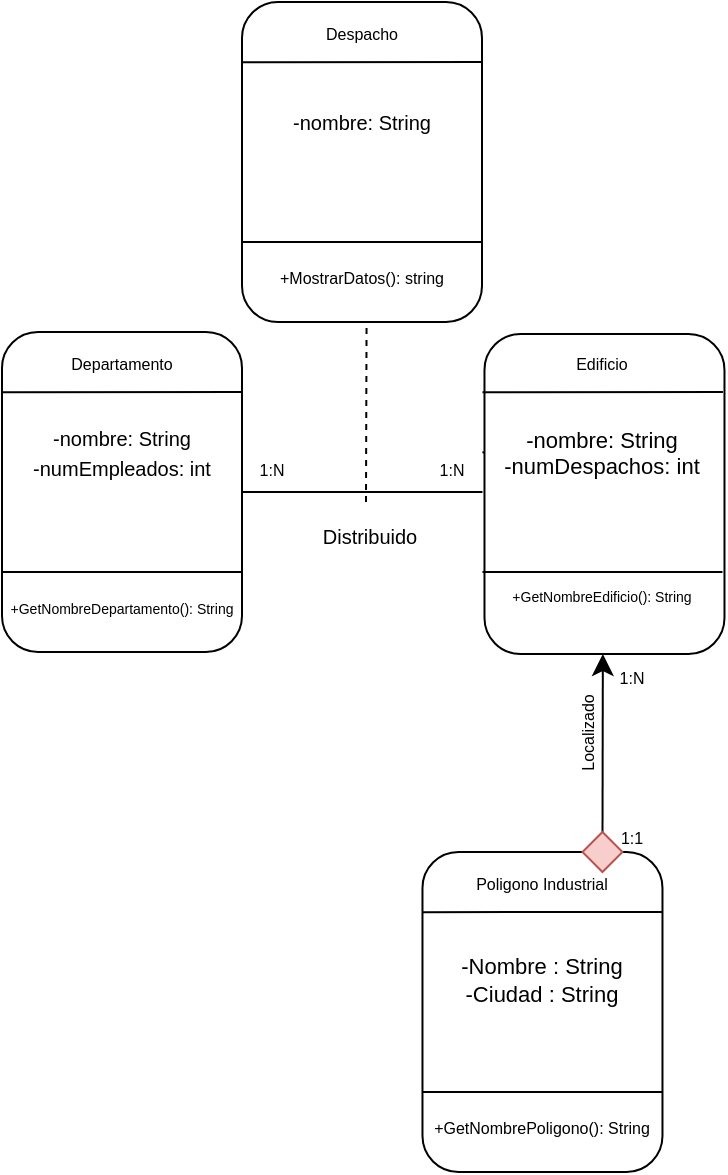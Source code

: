 <mxfile version="24.0.8" type="device">
  <diagram name="Página-1" id="XXfHnzxDMmXs4ql_Bb09">
    <mxGraphModel dx="1275" dy="720" grid="1" gridSize="10" guides="1" tooltips="1" connect="1" arrows="1" fold="1" page="1" pageScale="1" pageWidth="827" pageHeight="1169" math="0" shadow="0">
      <root>
        <mxCell id="0" />
        <mxCell id="1" parent="0" />
        <mxCell id="4G8PM3yjLBQe5VdLkAt0-1" value="" style="group" vertex="1" connectable="0" parent="1">
          <mxGeometry x="470.24" y="425" width="130" height="160" as="geometry" />
        </mxCell>
        <mxCell id="4G8PM3yjLBQe5VdLkAt0-2" value="" style="rounded=1;whiteSpace=wrap;html=1;" vertex="1" parent="4G8PM3yjLBQe5VdLkAt0-1">
          <mxGeometry width="120" height="160" as="geometry" />
        </mxCell>
        <mxCell id="4G8PM3yjLBQe5VdLkAt0-3" value="" style="endArrow=none;html=1;rounded=0;" edge="1" parent="4G8PM3yjLBQe5VdLkAt0-1" target="4G8PM3yjLBQe5VdLkAt0-2">
          <mxGeometry width="50" height="50" relative="1" as="geometry">
            <mxPoint y="60" as="sourcePoint" />
            <mxPoint x="50" y="10" as="targetPoint" />
          </mxGeometry>
        </mxCell>
        <mxCell id="4G8PM3yjLBQe5VdLkAt0-4" value="" style="endArrow=none;html=1;rounded=0;entryX=1.002;entryY=0.312;entryDx=0;entryDy=0;entryPerimeter=0;" edge="1" parent="4G8PM3yjLBQe5VdLkAt0-1">
          <mxGeometry width="50" height="50" relative="1" as="geometry">
            <mxPoint y="30.08" as="sourcePoint" />
            <mxPoint x="120.24" y="30.0" as="targetPoint" />
          </mxGeometry>
        </mxCell>
        <mxCell id="4G8PM3yjLBQe5VdLkAt0-5" value="" style="endArrow=none;html=1;rounded=0;entryX=1.002;entryY=0.312;entryDx=0;entryDy=0;entryPerimeter=0;" edge="1" parent="4G8PM3yjLBQe5VdLkAt0-1">
          <mxGeometry width="50" height="50" relative="1" as="geometry">
            <mxPoint y="120" as="sourcePoint" />
            <mxPoint x="120" y="120" as="targetPoint" />
          </mxGeometry>
        </mxCell>
        <mxCell id="4G8PM3yjLBQe5VdLkAt0-6" value="&lt;span style=&quot;font-size: 8px;&quot;&gt;Poligono Industrial&lt;/span&gt;" style="text;html=1;align=center;verticalAlign=middle;whiteSpace=wrap;rounded=0;" vertex="1" parent="4G8PM3yjLBQe5VdLkAt0-1">
          <mxGeometry width="120" height="30" as="geometry" />
        </mxCell>
        <mxCell id="4G8PM3yjLBQe5VdLkAt0-7" value="&lt;div style=&quot;font-size: 11px;&quot;&gt;-Nombre : String&lt;/div&gt;&lt;div style=&quot;font-size: 11px;&quot;&gt;-Ciudad : String&lt;/div&gt;" style="text;html=1;align=center;verticalAlign=middle;whiteSpace=wrap;rounded=0;" vertex="1" parent="4G8PM3yjLBQe5VdLkAt0-1">
          <mxGeometry y="44" width="120" height="40" as="geometry" />
        </mxCell>
        <mxCell id="4G8PM3yjLBQe5VdLkAt0-8" value="&lt;font style=&quot;font-size: 8px;&quot;&gt;+GetNombrePoligono(): String&lt;/font&gt;" style="text;html=1;align=center;verticalAlign=middle;whiteSpace=wrap;rounded=0;fontSize=16;" vertex="1" parent="4G8PM3yjLBQe5VdLkAt0-1">
          <mxGeometry y="120" width="120" height="30" as="geometry" />
        </mxCell>
        <mxCell id="4G8PM3yjLBQe5VdLkAt0-10" value="" style="group" vertex="1" connectable="0" parent="1">
          <mxGeometry x="260" y="165" width="120.24" height="160" as="geometry" />
        </mxCell>
        <mxCell id="4G8PM3yjLBQe5VdLkAt0-11" value="" style="rounded=1;whiteSpace=wrap;html=1;" vertex="1" parent="4G8PM3yjLBQe5VdLkAt0-10">
          <mxGeometry width="120" height="160" as="geometry" />
        </mxCell>
        <mxCell id="4G8PM3yjLBQe5VdLkAt0-12" value="" style="endArrow=none;html=1;rounded=0;" edge="1" parent="4G8PM3yjLBQe5VdLkAt0-10" target="4G8PM3yjLBQe5VdLkAt0-11">
          <mxGeometry width="50" height="50" relative="1" as="geometry">
            <mxPoint y="60" as="sourcePoint" />
            <mxPoint x="50" y="10" as="targetPoint" />
          </mxGeometry>
        </mxCell>
        <mxCell id="4G8PM3yjLBQe5VdLkAt0-13" value="" style="endArrow=none;html=1;rounded=0;entryX=1.002;entryY=0.312;entryDx=0;entryDy=0;entryPerimeter=0;" edge="1" parent="4G8PM3yjLBQe5VdLkAt0-10">
          <mxGeometry width="50" height="50" relative="1" as="geometry">
            <mxPoint y="30.08" as="sourcePoint" />
            <mxPoint x="120.24" y="30.0" as="targetPoint" />
          </mxGeometry>
        </mxCell>
        <mxCell id="4G8PM3yjLBQe5VdLkAt0-14" value="" style="endArrow=none;html=1;rounded=0;entryX=1.002;entryY=0.312;entryDx=0;entryDy=0;entryPerimeter=0;" edge="1" parent="4G8PM3yjLBQe5VdLkAt0-10">
          <mxGeometry width="50" height="50" relative="1" as="geometry">
            <mxPoint y="120" as="sourcePoint" />
            <mxPoint x="120" y="120" as="targetPoint" />
          </mxGeometry>
        </mxCell>
        <mxCell id="4G8PM3yjLBQe5VdLkAt0-15" value="&lt;font style=&quot;font-size: 8px;&quot;&gt;Departamento&lt;/font&gt;" style="text;html=1;align=center;verticalAlign=middle;whiteSpace=wrap;rounded=0;" vertex="1" parent="4G8PM3yjLBQe5VdLkAt0-10">
          <mxGeometry x="30" width="60" height="30" as="geometry" />
        </mxCell>
        <mxCell id="4G8PM3yjLBQe5VdLkAt0-16" value="&lt;font size=&quot;1&quot;&gt;-nombre: String&lt;/font&gt;&lt;div&gt;&lt;font size=&quot;1&quot;&gt;-numEmpleados: int&lt;/font&gt;&lt;/div&gt;" style="text;html=1;align=center;verticalAlign=middle;whiteSpace=wrap;rounded=0;" vertex="1" parent="4G8PM3yjLBQe5VdLkAt0-10">
          <mxGeometry y="40" width="120" height="40" as="geometry" />
        </mxCell>
        <mxCell id="4G8PM3yjLBQe5VdLkAt0-17" value="&lt;font style=&quot;font-size: 7px;&quot;&gt;+GetNombreDepartamento(): String&lt;/font&gt;" style="text;html=1;align=center;verticalAlign=middle;whiteSpace=wrap;rounded=0;fontSize=16;" vertex="1" parent="4G8PM3yjLBQe5VdLkAt0-10">
          <mxGeometry y="120" width="120" height="30" as="geometry" />
        </mxCell>
        <mxCell id="4G8PM3yjLBQe5VdLkAt0-18" value="&lt;font style=&quot;font-size: 8px;&quot;&gt;Localizado&lt;/font&gt;" style="text;html=1;align=center;verticalAlign=middle;whiteSpace=wrap;rounded=0;fontSize=16;rotation=-90;" vertex="1" parent="1">
          <mxGeometry x="520.24" y="355" width="60" height="20" as="geometry" />
        </mxCell>
        <mxCell id="4G8PM3yjLBQe5VdLkAt0-19" value="&lt;font style=&quot;font-size: 8px;&quot;&gt;1:1&lt;/font&gt;" style="text;html=1;align=center;verticalAlign=middle;whiteSpace=wrap;rounded=0;fontSize=16;" vertex="1" parent="1">
          <mxGeometry x="560.48" y="415" width="30" as="geometry" />
        </mxCell>
        <mxCell id="4G8PM3yjLBQe5VdLkAt0-20" value="&lt;font style=&quot;font-size: 8px;&quot;&gt;1:N&lt;/font&gt;" style="text;html=1;align=center;verticalAlign=middle;whiteSpace=wrap;rounded=0;fontSize=16;" vertex="1" parent="1">
          <mxGeometry x="560.48" y="335" width="30" as="geometry" />
        </mxCell>
        <mxCell id="4G8PM3yjLBQe5VdLkAt0-21" style="edgeStyle=none;curved=1;rounded=0;orthogonalLoop=1;jettySize=auto;html=1;entryX=0;entryY=0;entryDx=0;entryDy=0;fontSize=12;startSize=8;endSize=8;" edge="1" parent="1" source="4G8PM3yjLBQe5VdLkAt0-20" target="4G8PM3yjLBQe5VdLkAt0-20">
          <mxGeometry relative="1" as="geometry" />
        </mxCell>
        <mxCell id="4G8PM3yjLBQe5VdLkAt0-22" value="" style="endArrow=classic;html=1;rounded=0;fontSize=12;startSize=8;endSize=8;curved=1;exitX=0.75;exitY=0;exitDx=0;exitDy=0;endFill=1;" edge="1" parent="1" source="4G8PM3yjLBQe5VdLkAt0-6" target="4G8PM3yjLBQe5VdLkAt0-46">
          <mxGeometry width="50" height="50" relative="1" as="geometry">
            <mxPoint x="350.24" y="445" as="sourcePoint" />
            <mxPoint x="350.24" y="325" as="targetPoint" />
          </mxGeometry>
        </mxCell>
        <mxCell id="4G8PM3yjLBQe5VdLkAt0-23" value="" style="rhombus;whiteSpace=wrap;html=1;fillColor=#f8cecc;strokeColor=#b85450;" vertex="1" parent="1">
          <mxGeometry x="550.24" y="415" width="20" height="20" as="geometry" />
        </mxCell>
        <mxCell id="4G8PM3yjLBQe5VdLkAt0-33" value="&lt;span style=&quot;font-size: 10px;&quot;&gt;Distribuido&lt;/span&gt;" style="text;html=1;align=center;verticalAlign=middle;whiteSpace=wrap;rounded=0;fontSize=16;" vertex="1" parent="1">
          <mxGeometry x="414" y="250" width="60" height="30" as="geometry" />
        </mxCell>
        <mxCell id="4G8PM3yjLBQe5VdLkAt0-35" value="&lt;font style=&quot;font-size: 8px;&quot;&gt;1:N&lt;/font&gt;" style="text;html=1;align=center;verticalAlign=middle;whiteSpace=wrap;rounded=0;fontSize=16;" vertex="1" parent="1">
          <mxGeometry x="380.24" y="231" width="30" as="geometry" />
        </mxCell>
        <mxCell id="4G8PM3yjLBQe5VdLkAt0-36" value="&lt;font style=&quot;font-size: 8px;&quot;&gt;1:N&lt;/font&gt;" style="text;html=1;align=center;verticalAlign=middle;whiteSpace=wrap;rounded=0;fontSize=16;" vertex="1" parent="1">
          <mxGeometry x="470.24" y="231" width="30" as="geometry" />
        </mxCell>
        <mxCell id="4G8PM3yjLBQe5VdLkAt0-39" value="" style="endArrow=none;html=1;rounded=0;fontSize=12;startSize=8;endSize=8;curved=1;exitX=1;exitY=1;exitDx=0;exitDy=0;entryX=0;entryY=0.5;entryDx=0;entryDy=0;" edge="1" parent="1" source="4G8PM3yjLBQe5VdLkAt0-16">
          <mxGeometry width="50" height="50" relative="1" as="geometry">
            <mxPoint x="380.24" y="245" as="sourcePoint" />
            <mxPoint x="500.24" y="245" as="targetPoint" />
          </mxGeometry>
        </mxCell>
        <mxCell id="4G8PM3yjLBQe5VdLkAt0-40" value="" style="rounded=1;whiteSpace=wrap;html=1;" vertex="1" parent="1">
          <mxGeometry x="501.24" y="166" width="120" height="160" as="geometry" />
        </mxCell>
        <mxCell id="4G8PM3yjLBQe5VdLkAt0-41" value="" style="endArrow=none;html=1;rounded=0;" edge="1" parent="1" target="4G8PM3yjLBQe5VdLkAt0-40">
          <mxGeometry width="50" height="50" relative="1" as="geometry">
            <mxPoint x="500.24" y="225" as="sourcePoint" />
            <mxPoint x="550.24" y="175" as="targetPoint" />
          </mxGeometry>
        </mxCell>
        <mxCell id="4G8PM3yjLBQe5VdLkAt0-42" value="" style="endArrow=none;html=1;rounded=0;entryX=1.002;entryY=0.312;entryDx=0;entryDy=0;entryPerimeter=0;" edge="1" parent="1">
          <mxGeometry width="50" height="50" relative="1" as="geometry">
            <mxPoint x="500.24" y="195.08" as="sourcePoint" />
            <mxPoint x="620.48" y="195" as="targetPoint" />
          </mxGeometry>
        </mxCell>
        <mxCell id="4G8PM3yjLBQe5VdLkAt0-43" value="" style="endArrow=none;html=1;rounded=0;entryX=1.002;entryY=0.312;entryDx=0;entryDy=0;entryPerimeter=0;" edge="1" parent="1">
          <mxGeometry width="50" height="50" relative="1" as="geometry">
            <mxPoint x="500.24" y="285" as="sourcePoint" />
            <mxPoint x="620.24" y="285" as="targetPoint" />
          </mxGeometry>
        </mxCell>
        <mxCell id="4G8PM3yjLBQe5VdLkAt0-44" value="&lt;span style=&quot;font-size: 8px;&quot;&gt;Edificio&lt;/span&gt;" style="text;html=1;align=center;verticalAlign=middle;whiteSpace=wrap;rounded=0;" vertex="1" parent="1">
          <mxGeometry x="500.24" y="165" width="120" height="30" as="geometry" />
        </mxCell>
        <mxCell id="4G8PM3yjLBQe5VdLkAt0-45" value="&lt;font style=&quot;font-size: 11px;&quot;&gt;-nombre: String&lt;/font&gt;&lt;div style=&quot;font-size: 11px;&quot;&gt;&lt;font style=&quot;font-size: 11px;&quot;&gt;-numDespachos: int&lt;/font&gt;&lt;/div&gt;" style="text;html=1;align=center;verticalAlign=middle;whiteSpace=wrap;rounded=0;" vertex="1" parent="1">
          <mxGeometry x="500.48" y="195" width="120" height="60" as="geometry" />
        </mxCell>
        <mxCell id="4G8PM3yjLBQe5VdLkAt0-46" value="&lt;span style=&quot;font-size: 7px;&quot;&gt;+GetNombreEdificio(): String&lt;/span&gt;" style="text;html=1;align=center;verticalAlign=middle;whiteSpace=wrap;rounded=0;" vertex="1" parent="1">
          <mxGeometry x="500.48" y="266" width="120" height="60" as="geometry" />
        </mxCell>
        <mxCell id="4G8PM3yjLBQe5VdLkAt0-50" value="" style="group" vertex="1" connectable="0" parent="1">
          <mxGeometry x="380" width="120.24" height="160" as="geometry" />
        </mxCell>
        <mxCell id="4G8PM3yjLBQe5VdLkAt0-51" value="" style="rounded=1;whiteSpace=wrap;html=1;" vertex="1" parent="4G8PM3yjLBQe5VdLkAt0-50">
          <mxGeometry width="120" height="160" as="geometry" />
        </mxCell>
        <mxCell id="4G8PM3yjLBQe5VdLkAt0-52" value="" style="endArrow=none;html=1;rounded=0;" edge="1" parent="4G8PM3yjLBQe5VdLkAt0-50" target="4G8PM3yjLBQe5VdLkAt0-51">
          <mxGeometry width="50" height="50" relative="1" as="geometry">
            <mxPoint y="60" as="sourcePoint" />
            <mxPoint x="50" y="10" as="targetPoint" />
          </mxGeometry>
        </mxCell>
        <mxCell id="4G8PM3yjLBQe5VdLkAt0-53" value="" style="endArrow=none;html=1;rounded=0;entryX=1.002;entryY=0.312;entryDx=0;entryDy=0;entryPerimeter=0;" edge="1" parent="4G8PM3yjLBQe5VdLkAt0-50">
          <mxGeometry width="50" height="50" relative="1" as="geometry">
            <mxPoint y="30.08" as="sourcePoint" />
            <mxPoint x="120.24" y="30.0" as="targetPoint" />
          </mxGeometry>
        </mxCell>
        <mxCell id="4G8PM3yjLBQe5VdLkAt0-54" value="" style="endArrow=none;html=1;rounded=0;entryX=1.002;entryY=0.312;entryDx=0;entryDy=0;entryPerimeter=0;" edge="1" parent="4G8PM3yjLBQe5VdLkAt0-50">
          <mxGeometry width="50" height="50" relative="1" as="geometry">
            <mxPoint y="120" as="sourcePoint" />
            <mxPoint x="120" y="120" as="targetPoint" />
          </mxGeometry>
        </mxCell>
        <mxCell id="4G8PM3yjLBQe5VdLkAt0-55" value="&lt;span style=&quot;font-size: 8px;&quot;&gt;Despacho&lt;/span&gt;" style="text;html=1;align=center;verticalAlign=middle;whiteSpace=wrap;rounded=0;" vertex="1" parent="4G8PM3yjLBQe5VdLkAt0-50">
          <mxGeometry x="30" width="60" height="30" as="geometry" />
        </mxCell>
        <mxCell id="4G8PM3yjLBQe5VdLkAt0-56" value="&lt;font size=&quot;1&quot;&gt;-nombre: String&lt;/font&gt;" style="text;html=1;align=center;verticalAlign=middle;whiteSpace=wrap;rounded=0;" vertex="1" parent="4G8PM3yjLBQe5VdLkAt0-50">
          <mxGeometry y="40" width="120" height="40" as="geometry" />
        </mxCell>
        <mxCell id="4G8PM3yjLBQe5VdLkAt0-57" value="&lt;font style=&quot;font-size: 8px;&quot;&gt;+MostrarDatos(): string&lt;/font&gt;" style="text;html=1;align=center;verticalAlign=middle;whiteSpace=wrap;rounded=0;fontSize=16;" vertex="1" parent="4G8PM3yjLBQe5VdLkAt0-50">
          <mxGeometry x="15.06" y="120" width="89.88" height="30" as="geometry" />
        </mxCell>
        <mxCell id="4G8PM3yjLBQe5VdLkAt0-59" value="" style="endArrow=none;dashed=1;html=1;rounded=0;entryX=0.519;entryY=1.004;entryDx=0;entryDy=0;entryPerimeter=0;" edge="1" parent="1" target="4G8PM3yjLBQe5VdLkAt0-51">
          <mxGeometry width="50" height="50" relative="1" as="geometry">
            <mxPoint x="442" y="250" as="sourcePoint" />
            <mxPoint x="420" y="210" as="targetPoint" />
          </mxGeometry>
        </mxCell>
      </root>
    </mxGraphModel>
  </diagram>
</mxfile>
